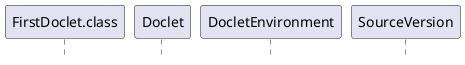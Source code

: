 @startuml
'https://plantuml.com/sequence-diagram
skinparam style strictuml

participant FirstDoclet.class as FirstDoclet
participant Doclet as Doclet
participant DocletEnvironment as DocletEnvironment
participant SourceVersion as SourceVersion

@enduml
